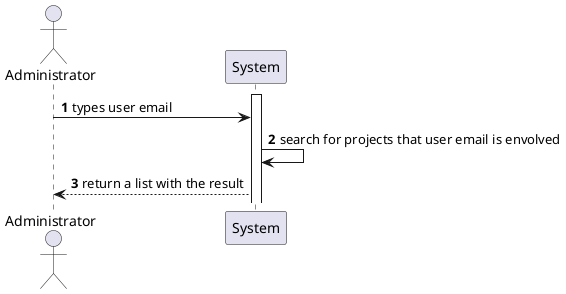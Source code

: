@startuml
autonumber
actor Administrator

participant System
activate System

Administrator -> System : types user email
System -> System : search for projects that user email is envolved
System --> Administrator : return a list with the result

@enduml